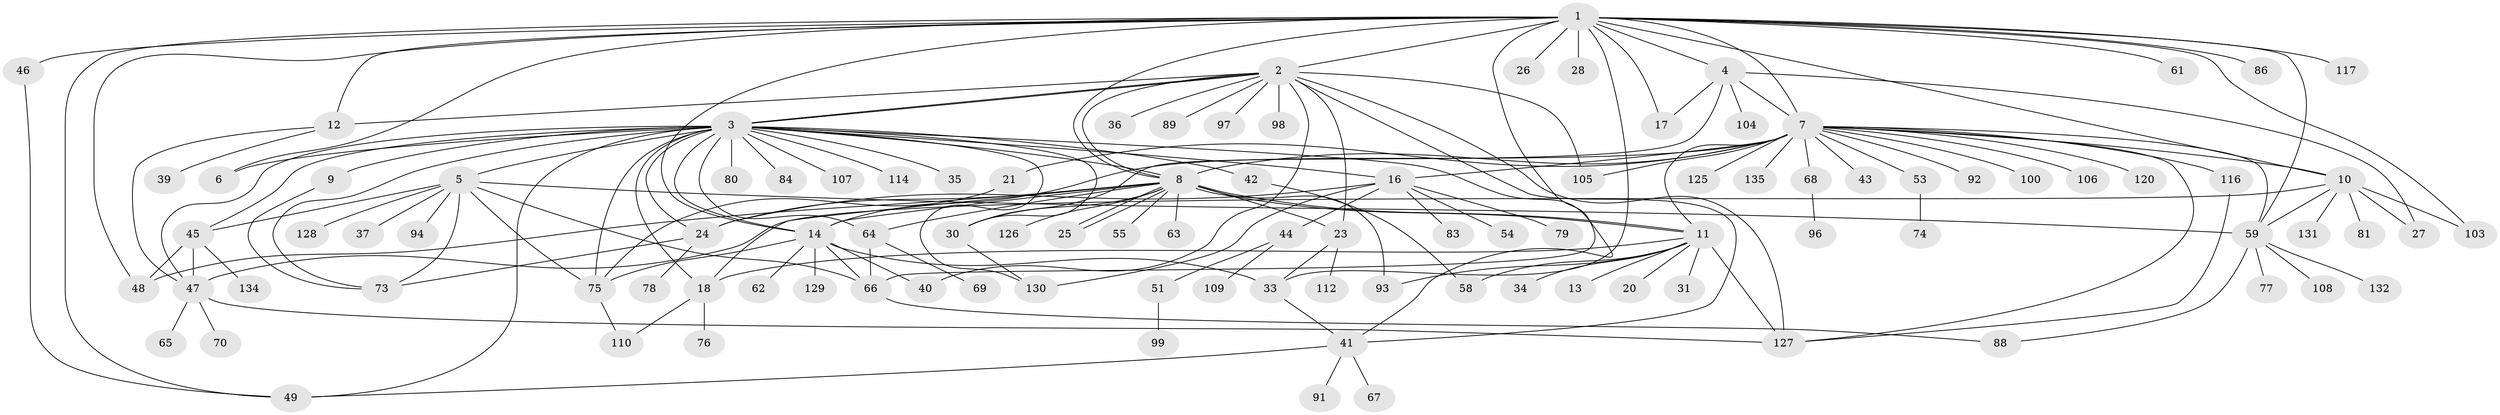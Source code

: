 // Generated by graph-tools (version 1.1) at 2025/23/03/03/25 07:23:52]
// undirected, 105 vertices, 167 edges
graph export_dot {
graph [start="1"]
  node [color=gray90,style=filled];
  1 [super="+71"];
  2 [super="+29"];
  3 [super="+85"];
  4 [super="+119"];
  5 [super="+15"];
  6;
  7 [super="+19"];
  8 [super="+22"];
  9;
  10 [super="+122"];
  11 [super="+38"];
  12 [super="+111"];
  13;
  14 [super="+32"];
  16 [super="+52"];
  17 [super="+124"];
  18 [super="+101"];
  20;
  21 [super="+82"];
  23 [super="+102"];
  24;
  25;
  26;
  27;
  28;
  30;
  31;
  33;
  34 [super="+95"];
  35;
  36;
  37;
  39 [super="+121"];
  40;
  41 [super="+50"];
  42;
  43;
  44;
  45 [super="+56"];
  46 [super="+60"];
  47 [super="+90"];
  48 [super="+57"];
  49;
  51;
  53;
  54;
  55;
  58 [super="+72"];
  59;
  61 [super="+123"];
  62;
  63;
  64 [super="+115"];
  65;
  66 [super="+87"];
  67;
  68;
  69;
  70;
  73;
  74;
  75 [super="+113"];
  76;
  77;
  78;
  79;
  80;
  81;
  83;
  84;
  86;
  88;
  89;
  91;
  92;
  93;
  94;
  96;
  97 [super="+118"];
  98;
  99;
  100;
  103 [super="+133"];
  104;
  105;
  106;
  107;
  108;
  109;
  110;
  112;
  114;
  116;
  117;
  120;
  125;
  126;
  127;
  128;
  129;
  130;
  131;
  132;
  134;
  135;
  1 -- 2;
  1 -- 4;
  1 -- 6;
  1 -- 8;
  1 -- 10;
  1 -- 17;
  1 -- 26;
  1 -- 28;
  1 -- 33;
  1 -- 46;
  1 -- 48;
  1 -- 49;
  1 -- 59;
  1 -- 61;
  1 -- 66;
  1 -- 86;
  1 -- 117;
  1 -- 103;
  1 -- 7;
  1 -- 14;
  1 -- 12;
  2 -- 3;
  2 -- 3;
  2 -- 12;
  2 -- 23;
  2 -- 36;
  2 -- 40;
  2 -- 89;
  2 -- 97;
  2 -- 105;
  2 -- 127 [weight=2];
  2 -- 98;
  2 -- 8;
  2 -- 41;
  3 -- 5;
  3 -- 6;
  3 -- 8;
  3 -- 9;
  3 -- 14;
  3 -- 16;
  3 -- 24;
  3 -- 35;
  3 -- 41;
  3 -- 42;
  3 -- 45;
  3 -- 47;
  3 -- 49;
  3 -- 64;
  3 -- 73;
  3 -- 75;
  3 -- 80;
  3 -- 84;
  3 -- 107;
  3 -- 114;
  3 -- 130;
  3 -- 30;
  3 -- 18;
  4 -- 7;
  4 -- 17;
  4 -- 104;
  4 -- 27;
  4 -- 30;
  5 -- 37;
  5 -- 45;
  5 -- 59;
  5 -- 66;
  5 -- 73;
  5 -- 75;
  5 -- 94;
  5 -- 128;
  7 -- 8;
  7 -- 14;
  7 -- 59;
  7 -- 92;
  7 -- 116;
  7 -- 127;
  7 -- 100;
  7 -- 68;
  7 -- 135;
  7 -- 105;
  7 -- 10;
  7 -- 11 [weight=2];
  7 -- 106;
  7 -- 43;
  7 -- 53;
  7 -- 21 [weight=2];
  7 -- 120;
  7 -- 125;
  7 -- 16;
  8 -- 11 [weight=2];
  8 -- 11;
  8 -- 18;
  8 -- 23;
  8 -- 24;
  8 -- 25;
  8 -- 25;
  8 -- 30;
  8 -- 48;
  8 -- 55;
  8 -- 63;
  8 -- 64;
  8 -- 93;
  8 -- 126;
  8 -- 14 [weight=2];
  9 -- 73;
  10 -- 27;
  10 -- 81;
  10 -- 103;
  10 -- 131;
  10 -- 59;
  10 -- 47;
  11 -- 13;
  11 -- 20;
  11 -- 31;
  11 -- 34;
  11 -- 127;
  11 -- 58;
  11 -- 93;
  11 -- 18;
  12 -- 39;
  12 -- 47;
  14 -- 129;
  14 -- 33;
  14 -- 62;
  14 -- 40;
  14 -- 66;
  14 -- 75;
  16 -- 44;
  16 -- 54;
  16 -- 130;
  16 -- 83;
  16 -- 24;
  16 -- 79;
  18 -- 76;
  18 -- 110;
  21 -- 75;
  23 -- 33;
  23 -- 112;
  24 -- 73;
  24 -- 78;
  30 -- 130;
  33 -- 41;
  41 -- 49;
  41 -- 67;
  41 -- 91;
  42 -- 58;
  44 -- 51;
  44 -- 109;
  45 -- 47;
  45 -- 48;
  45 -- 134;
  46 -- 49;
  47 -- 65;
  47 -- 70;
  47 -- 127;
  51 -- 99;
  53 -- 74;
  59 -- 77;
  59 -- 88;
  59 -- 108;
  59 -- 132;
  64 -- 69;
  64 -- 66;
  66 -- 88;
  68 -- 96;
  75 -- 110;
  116 -- 127;
}
